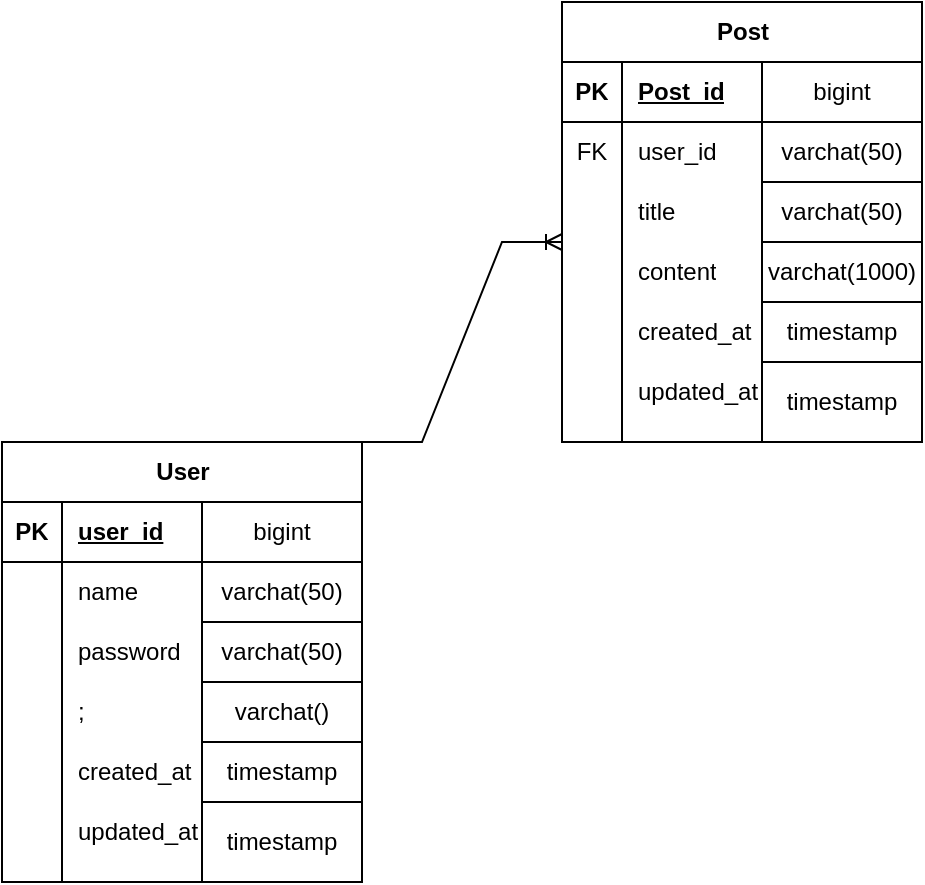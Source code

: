 <mxfile version="24.4.13" type="github">
  <diagram name="페이지-1" id="CKLNqVCxURdj8ibd3EXg">
    <mxGraphModel dx="1434" dy="746" grid="1" gridSize="10" guides="1" tooltips="1" connect="1" arrows="1" fold="1" page="1" pageScale="1" pageWidth="827" pageHeight="1169" math="0" shadow="0">
      <root>
        <mxCell id="0" />
        <mxCell id="1" parent="0" />
        <mxCell id="vNf8PaQDBWLKcadOwShg-17" value="" style="group" vertex="1" connectable="0" parent="1">
          <mxGeometry x="20" y="260" width="180" height="220" as="geometry" />
        </mxCell>
        <mxCell id="vNf8PaQDBWLKcadOwShg-1" value="User" style="shape=table;startSize=30;container=1;collapsible=1;childLayout=tableLayout;fixedRows=1;rowLines=0;fontStyle=1;align=center;resizeLast=1;html=1;" vertex="1" parent="vNf8PaQDBWLKcadOwShg-17">
          <mxGeometry width="180" height="220" as="geometry" />
        </mxCell>
        <mxCell id="vNf8PaQDBWLKcadOwShg-2" value="" style="shape=tableRow;horizontal=0;startSize=0;swimlaneHead=0;swimlaneBody=0;fillColor=none;collapsible=0;dropTarget=0;points=[[0,0.5],[1,0.5]];portConstraint=eastwest;top=0;left=0;right=0;bottom=1;" vertex="1" parent="vNf8PaQDBWLKcadOwShg-1">
          <mxGeometry y="30" width="180" height="30" as="geometry" />
        </mxCell>
        <mxCell id="vNf8PaQDBWLKcadOwShg-3" value="PK" style="shape=partialRectangle;connectable=0;fillColor=none;top=0;left=0;bottom=0;right=0;fontStyle=1;overflow=hidden;whiteSpace=wrap;html=1;" vertex="1" parent="vNf8PaQDBWLKcadOwShg-2">
          <mxGeometry width="30" height="30" as="geometry">
            <mxRectangle width="30" height="30" as="alternateBounds" />
          </mxGeometry>
        </mxCell>
        <mxCell id="vNf8PaQDBWLKcadOwShg-4" value="user_id" style="shape=partialRectangle;connectable=0;fillColor=none;top=0;left=0;bottom=0;right=0;align=left;spacingLeft=6;fontStyle=5;overflow=hidden;whiteSpace=wrap;html=1;" vertex="1" parent="vNf8PaQDBWLKcadOwShg-2">
          <mxGeometry x="30" width="150" height="30" as="geometry">
            <mxRectangle width="150" height="30" as="alternateBounds" />
          </mxGeometry>
        </mxCell>
        <mxCell id="vNf8PaQDBWLKcadOwShg-5" value="" style="shape=tableRow;horizontal=0;startSize=0;swimlaneHead=0;swimlaneBody=0;fillColor=none;collapsible=0;dropTarget=0;points=[[0,0.5],[1,0.5]];portConstraint=eastwest;top=0;left=0;right=0;bottom=0;" vertex="1" parent="vNf8PaQDBWLKcadOwShg-1">
          <mxGeometry y="60" width="180" height="30" as="geometry" />
        </mxCell>
        <mxCell id="vNf8PaQDBWLKcadOwShg-6" value="" style="shape=partialRectangle;connectable=0;fillColor=none;top=0;left=0;bottom=0;right=0;editable=1;overflow=hidden;whiteSpace=wrap;html=1;" vertex="1" parent="vNf8PaQDBWLKcadOwShg-5">
          <mxGeometry width="30" height="30" as="geometry">
            <mxRectangle width="30" height="30" as="alternateBounds" />
          </mxGeometry>
        </mxCell>
        <mxCell id="vNf8PaQDBWLKcadOwShg-7" value="name&amp;nbsp; &amp;nbsp; &amp;nbsp; &amp;nbsp; &amp;nbsp; &amp;nbsp; &amp;nbsp; varchat()" style="shape=partialRectangle;connectable=0;fillColor=none;top=0;left=0;bottom=0;right=0;align=left;spacingLeft=6;overflow=hidden;whiteSpace=wrap;html=1;" vertex="1" parent="vNf8PaQDBWLKcadOwShg-5">
          <mxGeometry x="30" width="150" height="30" as="geometry">
            <mxRectangle width="150" height="30" as="alternateBounds" />
          </mxGeometry>
        </mxCell>
        <mxCell id="vNf8PaQDBWLKcadOwShg-8" value="" style="shape=tableRow;horizontal=0;startSize=0;swimlaneHead=0;swimlaneBody=0;fillColor=none;collapsible=0;dropTarget=0;points=[[0,0.5],[1,0.5]];portConstraint=eastwest;top=0;left=0;right=0;bottom=0;" vertex="1" parent="vNf8PaQDBWLKcadOwShg-1">
          <mxGeometry y="90" width="180" height="30" as="geometry" />
        </mxCell>
        <mxCell id="vNf8PaQDBWLKcadOwShg-9" value="" style="shape=partialRectangle;connectable=0;fillColor=none;top=0;left=0;bottom=0;right=0;editable=1;overflow=hidden;whiteSpace=wrap;html=1;" vertex="1" parent="vNf8PaQDBWLKcadOwShg-8">
          <mxGeometry width="30" height="30" as="geometry">
            <mxRectangle width="30" height="30" as="alternateBounds" />
          </mxGeometry>
        </mxCell>
        <mxCell id="vNf8PaQDBWLKcadOwShg-10" value="password" style="shape=partialRectangle;connectable=0;fillColor=none;top=0;left=0;bottom=0;right=0;align=left;spacingLeft=6;overflow=hidden;whiteSpace=wrap;html=1;" vertex="1" parent="vNf8PaQDBWLKcadOwShg-8">
          <mxGeometry x="30" width="150" height="30" as="geometry">
            <mxRectangle width="150" height="30" as="alternateBounds" />
          </mxGeometry>
        </mxCell>
        <mxCell id="vNf8PaQDBWLKcadOwShg-11" value="" style="shape=tableRow;horizontal=0;startSize=0;swimlaneHead=0;swimlaneBody=0;fillColor=none;collapsible=0;dropTarget=0;points=[[0,0.5],[1,0.5]];portConstraint=eastwest;top=0;left=0;right=0;bottom=0;" vertex="1" parent="vNf8PaQDBWLKcadOwShg-1">
          <mxGeometry y="120" width="180" height="100" as="geometry" />
        </mxCell>
        <mxCell id="vNf8PaQDBWLKcadOwShg-12" value="" style="shape=partialRectangle;connectable=0;fillColor=none;top=0;left=0;bottom=0;right=0;editable=1;overflow=hidden;whiteSpace=wrap;html=1;" vertex="1" parent="vNf8PaQDBWLKcadOwShg-11">
          <mxGeometry width="30" height="100" as="geometry">
            <mxRectangle width="30" height="100" as="alternateBounds" />
          </mxGeometry>
        </mxCell>
        <mxCell id="vNf8PaQDBWLKcadOwShg-13" value="" style="shape=partialRectangle;connectable=0;fillColor=none;top=0;left=0;bottom=0;right=0;align=left;spacingLeft=6;overflow=hidden;whiteSpace=wrap;html=1;" vertex="1" parent="vNf8PaQDBWLKcadOwShg-11">
          <mxGeometry x="30" width="150" height="100" as="geometry">
            <mxRectangle width="150" height="100" as="alternateBounds" />
          </mxGeometry>
        </mxCell>
        <mxCell id="vNf8PaQDBWLKcadOwShg-14" value=";" style="shape=partialRectangle;connectable=0;fillColor=none;top=0;left=0;bottom=0;right=0;align=left;spacingLeft=6;overflow=hidden;whiteSpace=wrap;html=1;" vertex="1" parent="vNf8PaQDBWLKcadOwShg-17">
          <mxGeometry x="30" y="120" width="150" height="30" as="geometry">
            <mxRectangle width="150" height="30" as="alternateBounds" />
          </mxGeometry>
        </mxCell>
        <mxCell id="vNf8PaQDBWLKcadOwShg-15" value="created_at" style="shape=partialRectangle;connectable=0;fillColor=none;top=0;left=0;bottom=0;right=0;align=left;spacingLeft=6;overflow=hidden;whiteSpace=wrap;html=1;" vertex="1" parent="vNf8PaQDBWLKcadOwShg-17">
          <mxGeometry x="30" y="150" width="140" height="30" as="geometry">
            <mxRectangle width="150" height="30" as="alternateBounds" />
          </mxGeometry>
        </mxCell>
        <mxCell id="vNf8PaQDBWLKcadOwShg-16" value="updated_at" style="shape=partialRectangle;connectable=0;fillColor=none;top=0;left=0;bottom=0;right=0;align=left;spacingLeft=6;overflow=hidden;whiteSpace=wrap;html=1;" vertex="1" parent="vNf8PaQDBWLKcadOwShg-17">
          <mxGeometry x="30" y="180" width="150" height="30" as="geometry">
            <mxRectangle width="150" height="30" as="alternateBounds" />
          </mxGeometry>
        </mxCell>
        <mxCell id="vNf8PaQDBWLKcadOwShg-87" value="" style="line;strokeWidth=1;rotatable=0;dashed=0;labelPosition=right;align=left;verticalAlign=middle;spacingTop=0;spacingLeft=6;points=[];portConstraint=eastwest;direction=south;" vertex="1" parent="vNf8PaQDBWLKcadOwShg-17">
          <mxGeometry x="95" y="30" width="10" height="190" as="geometry" />
        </mxCell>
        <mxCell id="vNf8PaQDBWLKcadOwShg-149" value="bigint" style="rounded=0;whiteSpace=wrap;html=1;" vertex="1" parent="vNf8PaQDBWLKcadOwShg-17">
          <mxGeometry x="100" y="30" width="80" height="30" as="geometry" />
        </mxCell>
        <mxCell id="vNf8PaQDBWLKcadOwShg-150" value="varchat(50)" style="rounded=0;whiteSpace=wrap;html=1;" vertex="1" parent="vNf8PaQDBWLKcadOwShg-17">
          <mxGeometry x="100" y="60" width="80" height="30" as="geometry" />
        </mxCell>
        <mxCell id="vNf8PaQDBWLKcadOwShg-158" value="varchat(50)" style="rounded=0;whiteSpace=wrap;html=1;" vertex="1" parent="vNf8PaQDBWLKcadOwShg-17">
          <mxGeometry x="100" y="90" width="80" height="30" as="geometry" />
        </mxCell>
        <mxCell id="vNf8PaQDBWLKcadOwShg-159" value="varchat()" style="rounded=0;whiteSpace=wrap;html=1;" vertex="1" parent="vNf8PaQDBWLKcadOwShg-17">
          <mxGeometry x="100" y="120" width="80" height="30" as="geometry" />
        </mxCell>
        <mxCell id="vNf8PaQDBWLKcadOwShg-160" value="timestamp" style="rounded=0;whiteSpace=wrap;html=1;" vertex="1" parent="vNf8PaQDBWLKcadOwShg-17">
          <mxGeometry x="100" y="150" width="80" height="30" as="geometry" />
        </mxCell>
        <mxCell id="vNf8PaQDBWLKcadOwShg-153" value="timestamp" style="rounded=0;whiteSpace=wrap;html=1;" vertex="1" parent="vNf8PaQDBWLKcadOwShg-17">
          <mxGeometry x="100" y="180" width="80" height="40" as="geometry" />
        </mxCell>
        <mxCell id="vNf8PaQDBWLKcadOwShg-86" value="" style="edgeStyle=entityRelationEdgeStyle;fontSize=12;html=1;endArrow=ERoneToMany;rounded=0;" edge="1" parent="1">
          <mxGeometry width="100" height="100" relative="1" as="geometry">
            <mxPoint x="200" y="260" as="sourcePoint" />
            <mxPoint x="300" y="160" as="targetPoint" />
            <Array as="points">
              <mxPoint x="90" y="30" />
            </Array>
          </mxGeometry>
        </mxCell>
        <mxCell id="vNf8PaQDBWLKcadOwShg-165" value="" style="group" vertex="1" connectable="0" parent="1">
          <mxGeometry x="300" y="40" width="180" height="220" as="geometry" />
        </mxCell>
        <mxCell id="vNf8PaQDBWLKcadOwShg-166" value="Post" style="shape=table;startSize=30;container=1;collapsible=1;childLayout=tableLayout;fixedRows=1;rowLines=0;fontStyle=1;align=center;resizeLast=1;html=1;" vertex="1" parent="vNf8PaQDBWLKcadOwShg-165">
          <mxGeometry width="180" height="220" as="geometry" />
        </mxCell>
        <mxCell id="vNf8PaQDBWLKcadOwShg-167" value="" style="shape=tableRow;horizontal=0;startSize=0;swimlaneHead=0;swimlaneBody=0;fillColor=none;collapsible=0;dropTarget=0;points=[[0,0.5],[1,0.5]];portConstraint=eastwest;top=0;left=0;right=0;bottom=1;" vertex="1" parent="vNf8PaQDBWLKcadOwShg-166">
          <mxGeometry y="30" width="180" height="30" as="geometry" />
        </mxCell>
        <mxCell id="vNf8PaQDBWLKcadOwShg-168" value="PK" style="shape=partialRectangle;connectable=0;fillColor=none;top=0;left=0;bottom=0;right=0;fontStyle=1;overflow=hidden;whiteSpace=wrap;html=1;" vertex="1" parent="vNf8PaQDBWLKcadOwShg-167">
          <mxGeometry width="30" height="30" as="geometry">
            <mxRectangle width="30" height="30" as="alternateBounds" />
          </mxGeometry>
        </mxCell>
        <mxCell id="vNf8PaQDBWLKcadOwShg-169" value="Post_id" style="shape=partialRectangle;connectable=0;fillColor=none;top=0;left=0;bottom=0;right=0;align=left;spacingLeft=6;fontStyle=5;overflow=hidden;whiteSpace=wrap;html=1;" vertex="1" parent="vNf8PaQDBWLKcadOwShg-167">
          <mxGeometry x="30" width="150" height="30" as="geometry">
            <mxRectangle width="150" height="30" as="alternateBounds" />
          </mxGeometry>
        </mxCell>
        <mxCell id="vNf8PaQDBWLKcadOwShg-170" value="" style="shape=tableRow;horizontal=0;startSize=0;swimlaneHead=0;swimlaneBody=0;fillColor=none;collapsible=0;dropTarget=0;points=[[0,0.5],[1,0.5]];portConstraint=eastwest;top=0;left=0;right=0;bottom=0;" vertex="1" parent="vNf8PaQDBWLKcadOwShg-166">
          <mxGeometry y="60" width="180" height="30" as="geometry" />
        </mxCell>
        <mxCell id="vNf8PaQDBWLKcadOwShg-171" value="FK" style="shape=partialRectangle;connectable=0;fillColor=none;top=0;left=0;bottom=0;right=0;editable=1;overflow=hidden;whiteSpace=wrap;html=1;" vertex="1" parent="vNf8PaQDBWLKcadOwShg-170">
          <mxGeometry width="30" height="30" as="geometry">
            <mxRectangle width="30" height="30" as="alternateBounds" />
          </mxGeometry>
        </mxCell>
        <mxCell id="vNf8PaQDBWLKcadOwShg-172" value="user_id" style="shape=partialRectangle;connectable=0;fillColor=none;top=0;left=0;bottom=0;right=0;align=left;spacingLeft=6;overflow=hidden;whiteSpace=wrap;html=1;" vertex="1" parent="vNf8PaQDBWLKcadOwShg-170">
          <mxGeometry x="30" width="150" height="30" as="geometry">
            <mxRectangle width="150" height="30" as="alternateBounds" />
          </mxGeometry>
        </mxCell>
        <mxCell id="vNf8PaQDBWLKcadOwShg-173" value="" style="shape=tableRow;horizontal=0;startSize=0;swimlaneHead=0;swimlaneBody=0;fillColor=none;collapsible=0;dropTarget=0;points=[[0,0.5],[1,0.5]];portConstraint=eastwest;top=0;left=0;right=0;bottom=0;" vertex="1" parent="vNf8PaQDBWLKcadOwShg-166">
          <mxGeometry y="90" width="180" height="30" as="geometry" />
        </mxCell>
        <mxCell id="vNf8PaQDBWLKcadOwShg-174" value="" style="shape=partialRectangle;connectable=0;fillColor=none;top=0;left=0;bottom=0;right=0;editable=1;overflow=hidden;whiteSpace=wrap;html=1;" vertex="1" parent="vNf8PaQDBWLKcadOwShg-173">
          <mxGeometry width="30" height="30" as="geometry">
            <mxRectangle width="30" height="30" as="alternateBounds" />
          </mxGeometry>
        </mxCell>
        <mxCell id="vNf8PaQDBWLKcadOwShg-175" value="title" style="shape=partialRectangle;connectable=0;fillColor=none;top=0;left=0;bottom=0;right=0;align=left;spacingLeft=6;overflow=hidden;whiteSpace=wrap;html=1;" vertex="1" parent="vNf8PaQDBWLKcadOwShg-173">
          <mxGeometry x="30" width="150" height="30" as="geometry">
            <mxRectangle width="150" height="30" as="alternateBounds" />
          </mxGeometry>
        </mxCell>
        <mxCell id="vNf8PaQDBWLKcadOwShg-176" value="" style="shape=tableRow;horizontal=0;startSize=0;swimlaneHead=0;swimlaneBody=0;fillColor=none;collapsible=0;dropTarget=0;points=[[0,0.5],[1,0.5]];portConstraint=eastwest;top=0;left=0;right=0;bottom=0;" vertex="1" parent="vNf8PaQDBWLKcadOwShg-166">
          <mxGeometry y="120" width="180" height="100" as="geometry" />
        </mxCell>
        <mxCell id="vNf8PaQDBWLKcadOwShg-177" value="" style="shape=partialRectangle;connectable=0;fillColor=none;top=0;left=0;bottom=0;right=0;editable=1;overflow=hidden;whiteSpace=wrap;html=1;" vertex="1" parent="vNf8PaQDBWLKcadOwShg-176">
          <mxGeometry width="30" height="100" as="geometry">
            <mxRectangle width="30" height="100" as="alternateBounds" />
          </mxGeometry>
        </mxCell>
        <mxCell id="vNf8PaQDBWLKcadOwShg-178" value="" style="shape=partialRectangle;connectable=0;fillColor=none;top=0;left=0;bottom=0;right=0;align=left;spacingLeft=6;overflow=hidden;whiteSpace=wrap;html=1;" vertex="1" parent="vNf8PaQDBWLKcadOwShg-176">
          <mxGeometry x="30" width="150" height="100" as="geometry">
            <mxRectangle width="150" height="100" as="alternateBounds" />
          </mxGeometry>
        </mxCell>
        <mxCell id="vNf8PaQDBWLKcadOwShg-179" value="content" style="shape=partialRectangle;connectable=0;fillColor=none;top=0;left=0;bottom=0;right=0;align=left;spacingLeft=6;overflow=hidden;whiteSpace=wrap;html=1;" vertex="1" parent="vNf8PaQDBWLKcadOwShg-165">
          <mxGeometry x="30" y="120" width="150" height="30" as="geometry">
            <mxRectangle width="150" height="30" as="alternateBounds" />
          </mxGeometry>
        </mxCell>
        <mxCell id="vNf8PaQDBWLKcadOwShg-180" value="created_at" style="shape=partialRectangle;connectable=0;fillColor=none;top=0;left=0;bottom=0;right=0;align=left;spacingLeft=6;overflow=hidden;whiteSpace=wrap;html=1;" vertex="1" parent="vNf8PaQDBWLKcadOwShg-165">
          <mxGeometry x="30" y="150" width="140" height="30" as="geometry">
            <mxRectangle width="150" height="30" as="alternateBounds" />
          </mxGeometry>
        </mxCell>
        <mxCell id="vNf8PaQDBWLKcadOwShg-181" value="updated_at" style="shape=partialRectangle;connectable=0;fillColor=none;top=0;left=0;bottom=0;right=0;align=left;spacingLeft=6;overflow=hidden;whiteSpace=wrap;html=1;" vertex="1" parent="vNf8PaQDBWLKcadOwShg-165">
          <mxGeometry x="30" y="180" width="150" height="30" as="geometry">
            <mxRectangle width="150" height="30" as="alternateBounds" />
          </mxGeometry>
        </mxCell>
        <mxCell id="vNf8PaQDBWLKcadOwShg-182" value="" style="line;strokeWidth=1;rotatable=0;dashed=0;labelPosition=right;align=left;verticalAlign=middle;spacingTop=0;spacingLeft=6;points=[];portConstraint=eastwest;direction=south;" vertex="1" parent="vNf8PaQDBWLKcadOwShg-165">
          <mxGeometry x="95" y="30" width="10" height="190" as="geometry" />
        </mxCell>
        <mxCell id="vNf8PaQDBWLKcadOwShg-183" value="bigint" style="rounded=0;whiteSpace=wrap;html=1;" vertex="1" parent="vNf8PaQDBWLKcadOwShg-165">
          <mxGeometry x="100" y="30" width="80" height="30" as="geometry" />
        </mxCell>
        <mxCell id="vNf8PaQDBWLKcadOwShg-184" value="varchat(50)" style="rounded=0;whiteSpace=wrap;html=1;" vertex="1" parent="vNf8PaQDBWLKcadOwShg-165">
          <mxGeometry x="100" y="60" width="80" height="30" as="geometry" />
        </mxCell>
        <mxCell id="vNf8PaQDBWLKcadOwShg-185" value="varchat(50)" style="rounded=0;whiteSpace=wrap;html=1;" vertex="1" parent="vNf8PaQDBWLKcadOwShg-165">
          <mxGeometry x="100" y="90" width="80" height="30" as="geometry" />
        </mxCell>
        <mxCell id="vNf8PaQDBWLKcadOwShg-186" value="varchat(1000)" style="rounded=0;whiteSpace=wrap;html=1;" vertex="1" parent="vNf8PaQDBWLKcadOwShg-165">
          <mxGeometry x="100" y="120" width="80" height="30" as="geometry" />
        </mxCell>
        <mxCell id="vNf8PaQDBWLKcadOwShg-187" value="timestamp" style="rounded=0;whiteSpace=wrap;html=1;" vertex="1" parent="vNf8PaQDBWLKcadOwShg-165">
          <mxGeometry x="100" y="150" width="80" height="30" as="geometry" />
        </mxCell>
        <mxCell id="vNf8PaQDBWLKcadOwShg-188" value="timestamp" style="rounded=0;whiteSpace=wrap;html=1;" vertex="1" parent="vNf8PaQDBWLKcadOwShg-165">
          <mxGeometry x="100" y="180" width="80" height="40" as="geometry" />
        </mxCell>
      </root>
    </mxGraphModel>
  </diagram>
</mxfile>

